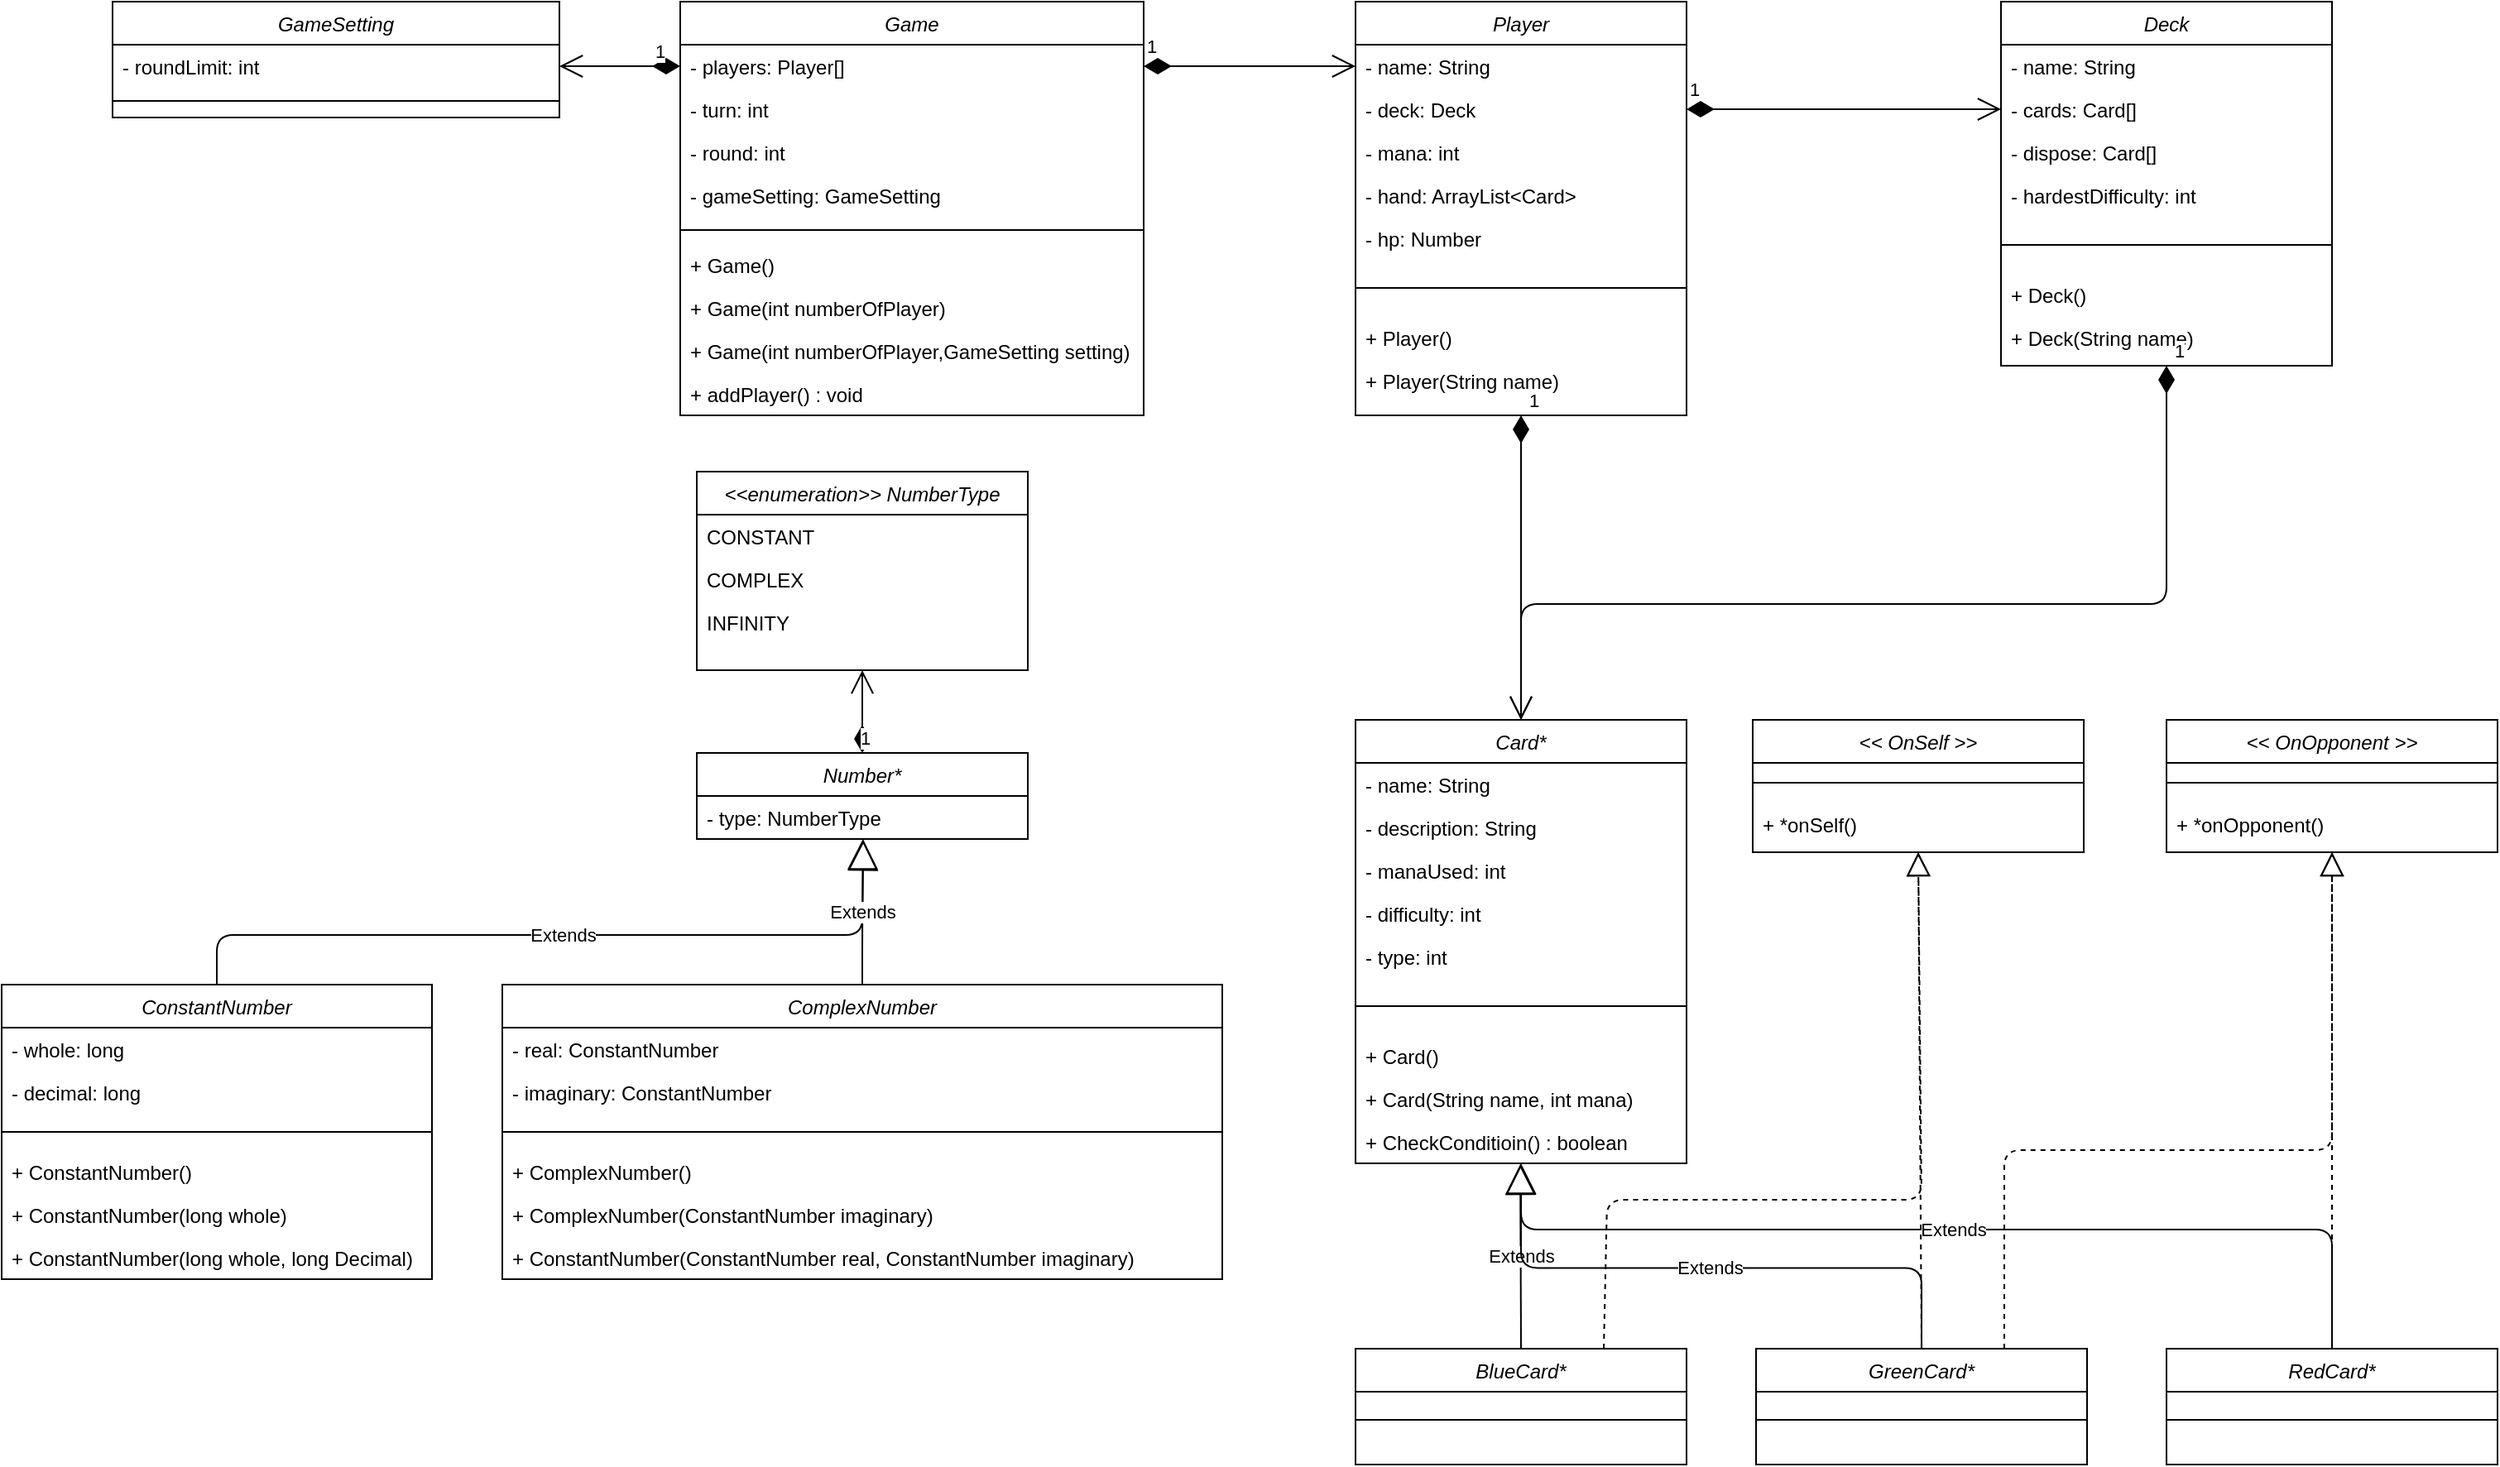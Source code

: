 <mxfile>
    <diagram id="C5RBs43oDa-KdzZeNtuy" name="Page-1">
        <mxGraphModel dx="2622" dy="1173" grid="1" gridSize="10" guides="1" tooltips="1" connect="1" arrows="1" fold="1" page="1" pageScale="1" pageWidth="827" pageHeight="1169" math="0" shadow="0">
            <root>
                <mxCell id="WIyWlLk6GJQsqaUBKTNV-0"/>
                <mxCell id="WIyWlLk6GJQsqaUBKTNV-1" parent="WIyWlLk6GJQsqaUBKTNV-0"/>
                <mxCell id="zkfFHV4jXpPFQw0GAbJ--0" value="Card*" style="swimlane;fontStyle=2;align=center;verticalAlign=top;childLayout=stackLayout;horizontal=1;startSize=26;horizontalStack=0;resizeParent=1;resizeLast=0;collapsible=1;marginBottom=0;rounded=0;shadow=0;strokeWidth=1;" parent="WIyWlLk6GJQsqaUBKTNV-1" vertex="1">
                    <mxGeometry x="68" y="580" width="200" height="268" as="geometry">
                        <mxRectangle x="40" y="40" width="160" height="26" as="alternateBounds"/>
                    </mxGeometry>
                </mxCell>
                <mxCell id="XECAw-OC-dHJoOH6bVZx-0" value="- name: String" style="text;align=left;verticalAlign=top;spacingLeft=4;spacingRight=4;overflow=hidden;rotatable=0;points=[[0,0.5],[1,0.5]];portConstraint=eastwest;" parent="zkfFHV4jXpPFQw0GAbJ--0" vertex="1">
                    <mxGeometry y="26" width="200" height="26" as="geometry"/>
                </mxCell>
                <mxCell id="20" value="- description: String" style="text;align=left;verticalAlign=top;spacingLeft=4;spacingRight=4;overflow=hidden;rotatable=0;points=[[0,0.5],[1,0.5]];portConstraint=eastwest;" parent="zkfFHV4jXpPFQw0GAbJ--0" vertex="1">
                    <mxGeometry y="52" width="200" height="26" as="geometry"/>
                </mxCell>
                <mxCell id="XECAw-OC-dHJoOH6bVZx-10" value="- manaUsed: int" style="text;align=left;verticalAlign=top;spacingLeft=4;spacingRight=4;overflow=hidden;rotatable=0;points=[[0,0.5],[1,0.5]];portConstraint=eastwest;" parent="zkfFHV4jXpPFQw0GAbJ--0" vertex="1">
                    <mxGeometry y="78" width="200" height="26" as="geometry"/>
                </mxCell>
                <mxCell id="23" value="- difficulty: int" style="text;align=left;verticalAlign=top;spacingLeft=4;spacingRight=4;overflow=hidden;rotatable=0;points=[[0,0.5],[1,0.5]];portConstraint=eastwest;" vertex="1" parent="zkfFHV4jXpPFQw0GAbJ--0">
                    <mxGeometry y="104" width="200" height="26" as="geometry"/>
                </mxCell>
                <mxCell id="24" value="- type: int" style="text;align=left;verticalAlign=top;spacingLeft=4;spacingRight=4;overflow=hidden;rotatable=0;points=[[0,0.5],[1,0.5]];portConstraint=eastwest;" vertex="1" parent="zkfFHV4jXpPFQw0GAbJ--0">
                    <mxGeometry y="130" width="200" height="26" as="geometry"/>
                </mxCell>
                <mxCell id="zkfFHV4jXpPFQw0GAbJ--4" value="" style="line;html=1;strokeWidth=1;align=left;verticalAlign=middle;spacingTop=-1;spacingLeft=3;spacingRight=3;rotatable=0;labelPosition=right;points=[];portConstraint=eastwest;" parent="zkfFHV4jXpPFQw0GAbJ--0" vertex="1">
                    <mxGeometry y="156" width="200" height="34" as="geometry"/>
                </mxCell>
                <mxCell id="1" value="+ Card()" style="text;align=left;verticalAlign=top;spacingLeft=4;spacingRight=4;overflow=hidden;rotatable=0;points=[[0,0.5],[1,0.5]];portConstraint=eastwest;" parent="zkfFHV4jXpPFQw0GAbJ--0" vertex="1">
                    <mxGeometry y="190" width="200" height="26" as="geometry"/>
                </mxCell>
                <mxCell id="0" value="+ Card(String name, int mana)" style="text;align=left;verticalAlign=top;spacingLeft=4;spacingRight=4;overflow=hidden;rotatable=0;points=[[0,0.5],[1,0.5]];portConstraint=eastwest;" parent="zkfFHV4jXpPFQw0GAbJ--0" vertex="1">
                    <mxGeometry y="216" width="200" height="26" as="geometry"/>
                </mxCell>
                <mxCell id="120" value="+ CheckConditioin() : boolean" style="text;align=left;verticalAlign=top;spacingLeft=4;spacingRight=4;overflow=hidden;rotatable=0;points=[[0,0.5],[1,0.5]];portConstraint=eastwest;" vertex="1" parent="zkfFHV4jXpPFQw0GAbJ--0">
                    <mxGeometry y="242" width="200" height="26" as="geometry"/>
                </mxCell>
                <mxCell id="35" value="&lt;&lt; OnSelf &gt;&gt;" style="swimlane;fontStyle=2;align=center;verticalAlign=top;childLayout=stackLayout;horizontal=1;startSize=26;horizontalStack=0;resizeParent=1;resizeLast=0;collapsible=1;marginBottom=0;rounded=0;shadow=0;strokeWidth=1;" vertex="1" parent="WIyWlLk6GJQsqaUBKTNV-1">
                    <mxGeometry x="308" y="580" width="200" height="80" as="geometry">
                        <mxRectangle x="40" y="40" width="160" height="26" as="alternateBounds"/>
                    </mxGeometry>
                </mxCell>
                <mxCell id="41" value="" style="line;html=1;strokeWidth=1;align=left;verticalAlign=middle;spacingTop=-1;spacingLeft=3;spacingRight=3;rotatable=0;labelPosition=right;points=[];portConstraint=eastwest;" vertex="1" parent="35">
                    <mxGeometry y="26" width="200" height="24" as="geometry"/>
                </mxCell>
                <mxCell id="42" value="+ *onSelf()" style="text;align=left;verticalAlign=top;spacingLeft=4;spacingRight=4;overflow=hidden;rotatable=0;points=[[0,0.5],[1,0.5]];portConstraint=eastwest;" vertex="1" parent="35">
                    <mxGeometry y="50" width="200" height="26" as="geometry"/>
                </mxCell>
                <mxCell id="45" value="&lt;&lt; OnOpponent &gt;&gt;" style="swimlane;fontStyle=2;align=center;verticalAlign=top;childLayout=stackLayout;horizontal=1;startSize=26;horizontalStack=0;resizeParent=1;resizeLast=0;collapsible=1;marginBottom=0;rounded=0;shadow=0;strokeWidth=1;" vertex="1" parent="WIyWlLk6GJQsqaUBKTNV-1">
                    <mxGeometry x="558" y="580" width="200" height="80" as="geometry">
                        <mxRectangle x="40" y="40" width="160" height="26" as="alternateBounds"/>
                    </mxGeometry>
                </mxCell>
                <mxCell id="46" value="" style="line;html=1;strokeWidth=1;align=left;verticalAlign=middle;spacingTop=-1;spacingLeft=3;spacingRight=3;rotatable=0;labelPosition=right;points=[];portConstraint=eastwest;" vertex="1" parent="45">
                    <mxGeometry y="26" width="200" height="24" as="geometry"/>
                </mxCell>
                <mxCell id="47" value="+ *onOpponent()" style="text;align=left;verticalAlign=top;spacingLeft=4;spacingRight=4;overflow=hidden;rotatable=0;points=[[0,0.5],[1,0.5]];portConstraint=eastwest;" vertex="1" parent="45">
                    <mxGeometry y="50" width="200" height="26" as="geometry"/>
                </mxCell>
                <mxCell id="48" value="BlueCard*" style="swimlane;fontStyle=2;align=center;verticalAlign=top;childLayout=stackLayout;horizontal=1;startSize=26;horizontalStack=0;resizeParent=1;resizeLast=0;collapsible=1;marginBottom=0;rounded=0;shadow=0;strokeWidth=1;" vertex="1" parent="WIyWlLk6GJQsqaUBKTNV-1">
                    <mxGeometry x="68" y="960" width="200" height="70" as="geometry">
                        <mxRectangle x="40" y="40" width="160" height="26" as="alternateBounds"/>
                    </mxGeometry>
                </mxCell>
                <mxCell id="54" value="" style="line;html=1;strokeWidth=1;align=left;verticalAlign=middle;spacingTop=-1;spacingLeft=3;spacingRight=3;rotatable=0;labelPosition=right;points=[];portConstraint=eastwest;" vertex="1" parent="48">
                    <mxGeometry y="26" width="200" height="34" as="geometry"/>
                </mxCell>
                <mxCell id="59" value="GreenCard*" style="swimlane;fontStyle=2;align=center;verticalAlign=top;childLayout=stackLayout;horizontal=1;startSize=26;horizontalStack=0;resizeParent=1;resizeLast=0;collapsible=1;marginBottom=0;rounded=0;shadow=0;strokeWidth=1;" vertex="1" parent="WIyWlLk6GJQsqaUBKTNV-1">
                    <mxGeometry x="310" y="960" width="200" height="70" as="geometry">
                        <mxRectangle x="40" y="40" width="160" height="26" as="alternateBounds"/>
                    </mxGeometry>
                </mxCell>
                <mxCell id="60" value="" style="line;html=1;strokeWidth=1;align=left;verticalAlign=middle;spacingTop=-1;spacingLeft=3;spacingRight=3;rotatable=0;labelPosition=right;points=[];portConstraint=eastwest;" vertex="1" parent="59">
                    <mxGeometry y="26" width="200" height="34" as="geometry"/>
                </mxCell>
                <mxCell id="61" value="RedCard*" style="swimlane;fontStyle=2;align=center;verticalAlign=top;childLayout=stackLayout;horizontal=1;startSize=26;horizontalStack=0;resizeParent=1;resizeLast=0;collapsible=1;marginBottom=0;rounded=0;shadow=0;strokeWidth=1;" vertex="1" parent="WIyWlLk6GJQsqaUBKTNV-1">
                    <mxGeometry x="558" y="960" width="200" height="70" as="geometry">
                        <mxRectangle x="40" y="40" width="160" height="26" as="alternateBounds"/>
                    </mxGeometry>
                </mxCell>
                <mxCell id="62" value="" style="line;html=1;strokeWidth=1;align=left;verticalAlign=middle;spacingTop=-1;spacingLeft=3;spacingRight=3;rotatable=0;labelPosition=right;points=[];portConstraint=eastwest;" vertex="1" parent="61">
                    <mxGeometry y="26" width="200" height="34" as="geometry"/>
                </mxCell>
                <mxCell id="73" value="Player" style="swimlane;fontStyle=2;align=center;verticalAlign=top;childLayout=stackLayout;horizontal=1;startSize=26;horizontalStack=0;resizeParent=1;resizeLast=0;collapsible=1;marginBottom=0;rounded=0;shadow=0;strokeWidth=1;" vertex="1" parent="WIyWlLk6GJQsqaUBKTNV-1">
                    <mxGeometry x="68" y="146" width="200" height="250" as="geometry">
                        <mxRectangle x="40" y="40" width="160" height="26" as="alternateBounds"/>
                    </mxGeometry>
                </mxCell>
                <mxCell id="74" value="- name: String" style="text;align=left;verticalAlign=top;spacingLeft=4;spacingRight=4;overflow=hidden;rotatable=0;points=[[0,0.5],[1,0.5]];portConstraint=eastwest;" vertex="1" parent="73">
                    <mxGeometry y="26" width="200" height="26" as="geometry"/>
                </mxCell>
                <mxCell id="75" value="- deck: Deck" style="text;align=left;verticalAlign=top;spacingLeft=4;spacingRight=4;overflow=hidden;rotatable=0;points=[[0,0.5],[1,0.5]];portConstraint=eastwest;" vertex="1" parent="73">
                    <mxGeometry y="52" width="200" height="26" as="geometry"/>
                </mxCell>
                <mxCell id="76" value="- mana: int" style="text;align=left;verticalAlign=top;spacingLeft=4;spacingRight=4;overflow=hidden;rotatable=0;points=[[0,0.5],[1,0.5]];portConstraint=eastwest;" vertex="1" parent="73">
                    <mxGeometry y="78" width="200" height="26" as="geometry"/>
                </mxCell>
                <mxCell id="77" value="- hand: ArrayList&lt;Card&gt;" style="text;align=left;verticalAlign=top;spacingLeft=4;spacingRight=4;overflow=hidden;rotatable=0;points=[[0,0.5],[1,0.5]];portConstraint=eastwest;" vertex="1" parent="73">
                    <mxGeometry y="104" width="200" height="26" as="geometry"/>
                </mxCell>
                <mxCell id="78" value="- hp: Number" style="text;align=left;verticalAlign=top;spacingLeft=4;spacingRight=4;overflow=hidden;rotatable=0;points=[[0,0.5],[1,0.5]];portConstraint=eastwest;" vertex="1" parent="73">
                    <mxGeometry y="130" width="200" height="26" as="geometry"/>
                </mxCell>
                <mxCell id="79" value="" style="line;html=1;strokeWidth=1;align=left;verticalAlign=middle;spacingTop=-1;spacingLeft=3;spacingRight=3;rotatable=0;labelPosition=right;points=[];portConstraint=eastwest;" vertex="1" parent="73">
                    <mxGeometry y="156" width="200" height="34" as="geometry"/>
                </mxCell>
                <mxCell id="80" value="+ Player()" style="text;align=left;verticalAlign=top;spacingLeft=4;spacingRight=4;overflow=hidden;rotatable=0;points=[[0,0.5],[1,0.5]];portConstraint=eastwest;" vertex="1" parent="73">
                    <mxGeometry y="190" width="200" height="26" as="geometry"/>
                </mxCell>
                <mxCell id="81" value="+ Player(String name)" style="text;align=left;verticalAlign=top;spacingLeft=4;spacingRight=4;overflow=hidden;rotatable=0;points=[[0,0.5],[1,0.5]];portConstraint=eastwest;" vertex="1" parent="73">
                    <mxGeometry y="216" width="200" height="26" as="geometry"/>
                </mxCell>
                <mxCell id="82" value="Deck" style="swimlane;fontStyle=2;align=center;verticalAlign=top;childLayout=stackLayout;horizontal=1;startSize=26;horizontalStack=0;resizeParent=1;resizeLast=0;collapsible=1;marginBottom=0;rounded=0;shadow=0;strokeWidth=1;" vertex="1" parent="WIyWlLk6GJQsqaUBKTNV-1">
                    <mxGeometry x="458" y="146" width="200" height="220" as="geometry">
                        <mxRectangle x="40" y="40" width="160" height="26" as="alternateBounds"/>
                    </mxGeometry>
                </mxCell>
                <mxCell id="83" value="- name: String" style="text;align=left;verticalAlign=top;spacingLeft=4;spacingRight=4;overflow=hidden;rotatable=0;points=[[0,0.5],[1,0.5]];portConstraint=eastwest;" vertex="1" parent="82">
                    <mxGeometry y="26" width="200" height="26" as="geometry"/>
                </mxCell>
                <mxCell id="84" value="- cards: Card[]" style="text;align=left;verticalAlign=top;spacingLeft=4;spacingRight=4;overflow=hidden;rotatable=0;points=[[0,0.5],[1,0.5]];portConstraint=eastwest;" vertex="1" parent="82">
                    <mxGeometry y="52" width="200" height="26" as="geometry"/>
                </mxCell>
                <mxCell id="85" value="- dispose: Card[]" style="text;align=left;verticalAlign=top;spacingLeft=4;spacingRight=4;overflow=hidden;rotatable=0;points=[[0,0.5],[1,0.5]];portConstraint=eastwest;" vertex="1" parent="82">
                    <mxGeometry y="78" width="200" height="26" as="geometry"/>
                </mxCell>
                <mxCell id="86" value="- hardestDifficulty: int" style="text;align=left;verticalAlign=top;spacingLeft=4;spacingRight=4;overflow=hidden;rotatable=0;points=[[0,0.5],[1,0.5]];portConstraint=eastwest;" vertex="1" parent="82">
                    <mxGeometry y="104" width="200" height="26" as="geometry"/>
                </mxCell>
                <mxCell id="88" value="" style="line;html=1;strokeWidth=1;align=left;verticalAlign=middle;spacingTop=-1;spacingLeft=3;spacingRight=3;rotatable=0;labelPosition=right;points=[];portConstraint=eastwest;" vertex="1" parent="82">
                    <mxGeometry y="130" width="200" height="34" as="geometry"/>
                </mxCell>
                <mxCell id="89" value="+ Deck()" style="text;align=left;verticalAlign=top;spacingLeft=4;spacingRight=4;overflow=hidden;rotatable=0;points=[[0,0.5],[1,0.5]];portConstraint=eastwest;" vertex="1" parent="82">
                    <mxGeometry y="164" width="200" height="26" as="geometry"/>
                </mxCell>
                <mxCell id="90" value="+ Deck(String name)" style="text;align=left;verticalAlign=top;spacingLeft=4;spacingRight=4;overflow=hidden;rotatable=0;points=[[0,0.5],[1,0.5]];portConstraint=eastwest;" vertex="1" parent="82">
                    <mxGeometry y="190" width="200" height="26" as="geometry"/>
                </mxCell>
                <mxCell id="91" value="ConstantNumber" style="swimlane;fontStyle=2;align=center;verticalAlign=top;childLayout=stackLayout;horizontal=1;startSize=26;horizontalStack=0;resizeParent=1;resizeLast=0;collapsible=1;marginBottom=0;rounded=0;shadow=0;strokeWidth=1;" vertex="1" parent="WIyWlLk6GJQsqaUBKTNV-1">
                    <mxGeometry x="-750" y="740" width="260" height="178" as="geometry">
                        <mxRectangle x="40" y="40" width="160" height="26" as="alternateBounds"/>
                    </mxGeometry>
                </mxCell>
                <mxCell id="92" value="- whole: long" style="text;align=left;verticalAlign=top;spacingLeft=4;spacingRight=4;overflow=hidden;rotatable=0;points=[[0,0.5],[1,0.5]];portConstraint=eastwest;" vertex="1" parent="91">
                    <mxGeometry y="26" width="260" height="26" as="geometry"/>
                </mxCell>
                <mxCell id="93" value="- decimal: long" style="text;align=left;verticalAlign=top;spacingLeft=4;spacingRight=4;overflow=hidden;rotatable=0;points=[[0,0.5],[1,0.5]];portConstraint=eastwest;" vertex="1" parent="91">
                    <mxGeometry y="52" width="260" height="26" as="geometry"/>
                </mxCell>
                <mxCell id="97" value="" style="line;html=1;strokeWidth=1;align=left;verticalAlign=middle;spacingTop=-1;spacingLeft=3;spacingRight=3;rotatable=0;labelPosition=right;points=[];portConstraint=eastwest;" vertex="1" parent="91">
                    <mxGeometry y="78" width="260" height="22" as="geometry"/>
                </mxCell>
                <mxCell id="98" value="+ ConstantNumber()" style="text;align=left;verticalAlign=top;spacingLeft=4;spacingRight=4;overflow=hidden;rotatable=0;points=[[0,0.5],[1,0.5]];portConstraint=eastwest;" vertex="1" parent="91">
                    <mxGeometry y="100" width="260" height="26" as="geometry"/>
                </mxCell>
                <mxCell id="116" value="+ ConstantNumber(long whole)" style="text;align=left;verticalAlign=top;spacingLeft=4;spacingRight=4;overflow=hidden;rotatable=0;points=[[0,0.5],[1,0.5]];portConstraint=eastwest;" vertex="1" parent="91">
                    <mxGeometry y="126" width="260" height="26" as="geometry"/>
                </mxCell>
                <mxCell id="117" value="+ ConstantNumber(long whole, long Decimal)" style="text;align=left;verticalAlign=top;spacingLeft=4;spacingRight=4;overflow=hidden;rotatable=0;points=[[0,0.5],[1,0.5]];portConstraint=eastwest;" vertex="1" parent="91">
                    <mxGeometry y="152" width="260" height="26" as="geometry"/>
                </mxCell>
                <mxCell id="100" value="Number*" style="swimlane;fontStyle=2;align=center;verticalAlign=top;childLayout=stackLayout;horizontal=1;startSize=26;horizontalStack=0;resizeParent=1;resizeLast=0;collapsible=1;marginBottom=0;rounded=0;shadow=0;strokeWidth=1;" vertex="1" parent="WIyWlLk6GJQsqaUBKTNV-1">
                    <mxGeometry x="-330" y="600" width="200" height="52" as="geometry">
                        <mxRectangle x="40" y="40" width="160" height="26" as="alternateBounds"/>
                    </mxGeometry>
                </mxCell>
                <mxCell id="103" value="- type: NumberType" style="text;align=left;verticalAlign=top;spacingLeft=4;spacingRight=4;overflow=hidden;rotatable=0;points=[[0,0.5],[1,0.5]];portConstraint=eastwest;" vertex="1" parent="100">
                    <mxGeometry y="26" width="200" height="26" as="geometry"/>
                </mxCell>
                <mxCell id="109" value="&lt;&lt;enumeration&gt;&gt; NumberType" style="swimlane;fontStyle=2;align=center;verticalAlign=top;childLayout=stackLayout;horizontal=1;startSize=26;horizontalStack=0;resizeParent=1;resizeLast=0;collapsible=1;marginBottom=0;rounded=0;shadow=0;strokeWidth=1;" vertex="1" parent="WIyWlLk6GJQsqaUBKTNV-1">
                    <mxGeometry x="-330" y="430" width="200" height="120" as="geometry">
                        <mxRectangle x="40" y="40" width="160" height="26" as="alternateBounds"/>
                    </mxGeometry>
                </mxCell>
                <mxCell id="110" value="CONSTANT" style="text;align=left;verticalAlign=top;spacingLeft=4;spacingRight=4;overflow=hidden;rotatable=0;points=[[0,0.5],[1,0.5]];portConstraint=eastwest;" vertex="1" parent="109">
                    <mxGeometry y="26" width="200" height="26" as="geometry"/>
                </mxCell>
                <mxCell id="111" value="COMPLEX" style="text;align=left;verticalAlign=top;spacingLeft=4;spacingRight=4;overflow=hidden;rotatable=0;points=[[0,0.5],[1,0.5]];portConstraint=eastwest;" vertex="1" parent="109">
                    <mxGeometry y="52" width="200" height="26" as="geometry"/>
                </mxCell>
                <mxCell id="118" value="INFINITY" style="text;align=left;verticalAlign=top;spacingLeft=4;spacingRight=4;overflow=hidden;rotatable=0;points=[[0,0.5],[1,0.5]];portConstraint=eastwest;" vertex="1" parent="109">
                    <mxGeometry y="78" width="200" height="26" as="geometry"/>
                </mxCell>
                <mxCell id="122" value="1" style="endArrow=open;html=1;endSize=12;startArrow=diamondThin;startSize=14;startFill=1;edgeStyle=orthogonalEdgeStyle;align=left;verticalAlign=bottom;exitX=0.5;exitY=0;exitDx=0;exitDy=0;" edge="1" parent="WIyWlLk6GJQsqaUBKTNV-1" source="100">
                    <mxGeometry x="-1" y="3" relative="1" as="geometry">
                        <mxPoint x="-130" y="610" as="sourcePoint"/>
                        <mxPoint x="-230" y="550" as="targetPoint"/>
                    </mxGeometry>
                </mxCell>
                <mxCell id="124" value="Extends" style="endArrow=block;endSize=16;endFill=0;html=1;exitX=0.5;exitY=0;exitDx=0;exitDy=0;entryX=0.503;entryY=1.025;entryDx=0;entryDy=0;entryPerimeter=0;" edge="1" parent="WIyWlLk6GJQsqaUBKTNV-1" source="91" target="103">
                    <mxGeometry width="160" relative="1" as="geometry">
                        <mxPoint x="-360" y="720" as="sourcePoint"/>
                        <mxPoint x="-230" y="680" as="targetPoint"/>
                        <Array as="points">
                            <mxPoint x="-620" y="710"/>
                            <mxPoint x="-230" y="710"/>
                        </Array>
                    </mxGeometry>
                </mxCell>
                <mxCell id="125" value="1" style="endArrow=open;html=1;endSize=12;startArrow=diamondThin;startSize=14;startFill=1;edgeStyle=orthogonalEdgeStyle;align=left;verticalAlign=bottom;entryX=0;entryY=0.5;entryDx=0;entryDy=0;exitX=1;exitY=0.5;exitDx=0;exitDy=0;" edge="1" parent="WIyWlLk6GJQsqaUBKTNV-1" source="75" target="84">
                    <mxGeometry x="-1" y="3" relative="1" as="geometry">
                        <mxPoint x="268" y="206" as="sourcePoint"/>
                        <mxPoint x="428" y="206" as="targetPoint"/>
                        <Array as="points">
                            <mxPoint x="368" y="211"/>
                            <mxPoint x="368" y="211"/>
                        </Array>
                    </mxGeometry>
                </mxCell>
                <mxCell id="127" value="1" style="endArrow=open;html=1;endSize=12;startArrow=diamondThin;startSize=14;startFill=1;edgeStyle=orthogonalEdgeStyle;align=left;verticalAlign=bottom;entryX=0.5;entryY=0;entryDx=0;entryDy=0;exitX=0.5;exitY=1;exitDx=0;exitDy=0;" edge="1" parent="WIyWlLk6GJQsqaUBKTNV-1" source="73" target="zkfFHV4jXpPFQw0GAbJ--0">
                    <mxGeometry x="-1" y="3" relative="1" as="geometry">
                        <mxPoint x="210" y="510" as="sourcePoint"/>
                        <mxPoint x="400" y="510" as="targetPoint"/>
                        <Array as="points"/>
                    </mxGeometry>
                </mxCell>
                <mxCell id="128" value="1" style="endArrow=open;html=1;endSize=12;startArrow=diamondThin;startSize=14;startFill=1;edgeStyle=orthogonalEdgeStyle;align=left;verticalAlign=bottom;entryX=0.5;entryY=0;entryDx=0;entryDy=0;exitX=0.5;exitY=1;exitDx=0;exitDy=0;" edge="1" parent="WIyWlLk6GJQsqaUBKTNV-1" source="82" target="zkfFHV4jXpPFQw0GAbJ--0">
                    <mxGeometry x="-1" y="3" relative="1" as="geometry">
                        <mxPoint x="355.11" y="440.002" as="sourcePoint"/>
                        <mxPoint x="320" y="573.77" as="targetPoint"/>
                        <Array as="points">
                            <mxPoint x="558" y="510"/>
                            <mxPoint x="168" y="510"/>
                        </Array>
                    </mxGeometry>
                </mxCell>
                <mxCell id="130" value="Extends" style="endArrow=block;endSize=16;endFill=0;html=1;entryX=0.498;entryY=1.019;entryDx=0;entryDy=0;entryPerimeter=0;exitX=0.5;exitY=0;exitDx=0;exitDy=0;" edge="1" parent="WIyWlLk6GJQsqaUBKTNV-1" source="48" target="120">
                    <mxGeometry x="0.001" width="160" relative="1" as="geometry">
                        <mxPoint x="20" y="890" as="sourcePoint"/>
                        <mxPoint x="180" y="890" as="targetPoint"/>
                        <mxPoint as="offset"/>
                    </mxGeometry>
                </mxCell>
                <mxCell id="131" value="Extends" style="endArrow=block;endSize=16;endFill=0;html=1;exitX=0.5;exitY=0;exitDx=0;exitDy=0;entryX=0.499;entryY=1.018;entryDx=0;entryDy=0;entryPerimeter=0;" edge="1" parent="WIyWlLk6GJQsqaUBKTNV-1" source="59" target="120">
                    <mxGeometry x="0.001" width="160" relative="1" as="geometry">
                        <mxPoint x="410" y="961.22" as="sourcePoint"/>
                        <mxPoint x="168" y="850" as="targetPoint"/>
                        <mxPoint as="offset"/>
                        <Array as="points">
                            <mxPoint x="410" y="911.22"/>
                            <mxPoint x="168" y="911.22"/>
                        </Array>
                    </mxGeometry>
                </mxCell>
                <mxCell id="132" value="Extends" style="endArrow=block;endSize=16;endFill=0;html=1;exitX=0.5;exitY=0;exitDx=0;exitDy=0;" edge="1" parent="WIyWlLk6GJQsqaUBKTNV-1" source="61">
                    <mxGeometry width="160" relative="1" as="geometry">
                        <mxPoint x="656" y="958" as="sourcePoint"/>
                        <mxPoint x="168" y="848" as="targetPoint"/>
                        <Array as="points">
                            <mxPoint x="658" y="888"/>
                            <mxPoint x="168" y="888"/>
                        </Array>
                    </mxGeometry>
                </mxCell>
                <mxCell id="134" value="" style="endArrow=block;dashed=1;endFill=0;endSize=12;html=1;exitX=0.5;exitY=0;exitDx=0;exitDy=0;entryX=0.5;entryY=1;entryDx=0;entryDy=0;" edge="1" parent="WIyWlLk6GJQsqaUBKTNV-1" source="59" target="35">
                    <mxGeometry width="160" relative="1" as="geometry">
                        <mxPoint x="320" y="830" as="sourcePoint"/>
                        <mxPoint x="480" y="830" as="targetPoint"/>
                    </mxGeometry>
                </mxCell>
                <mxCell id="135" value="" style="endArrow=block;dashed=1;endFill=0;endSize=12;html=1;exitX=0.75;exitY=0;exitDx=0;exitDy=0;entryX=0.5;entryY=1;entryDx=0;entryDy=0;" edge="1" parent="WIyWlLk6GJQsqaUBKTNV-1" source="48" target="35">
                    <mxGeometry width="160" relative="1" as="geometry">
                        <mxPoint x="420" y="970" as="sourcePoint"/>
                        <mxPoint x="460" y="680" as="targetPoint"/>
                        <Array as="points">
                            <mxPoint x="220" y="870"/>
                            <mxPoint x="410" y="870"/>
                        </Array>
                    </mxGeometry>
                </mxCell>
                <mxCell id="136" value="" style="endArrow=block;dashed=1;endFill=0;endSize=12;html=1;entryX=0.5;entryY=1;entryDx=0;entryDy=0;exitX=0.5;exitY=0;exitDx=0;exitDy=0;" edge="1" parent="WIyWlLk6GJQsqaUBKTNV-1" source="61" target="45">
                    <mxGeometry width="160" relative="1" as="geometry">
                        <mxPoint x="380" y="830" as="sourcePoint"/>
                        <mxPoint x="540" y="830" as="targetPoint"/>
                    </mxGeometry>
                </mxCell>
                <mxCell id="137" value="" style="endArrow=block;dashed=1;endFill=0;endSize=12;html=1;entryX=0.5;entryY=1;entryDx=0;entryDy=0;exitX=0.75;exitY=0;exitDx=0;exitDy=0;" edge="1" parent="WIyWlLk6GJQsqaUBKTNV-1" source="59" target="45">
                    <mxGeometry width="160" relative="1" as="geometry">
                        <mxPoint x="630" y="960" as="sourcePoint"/>
                        <mxPoint x="630" y="660" as="targetPoint"/>
                        <Array as="points">
                            <mxPoint x="460" y="840"/>
                            <mxPoint x="658" y="840"/>
                        </Array>
                    </mxGeometry>
                </mxCell>
                <mxCell id="142" value="Game" style="swimlane;fontStyle=2;align=center;verticalAlign=top;childLayout=stackLayout;horizontal=1;startSize=26;horizontalStack=0;resizeParent=1;resizeLast=0;collapsible=1;marginBottom=0;rounded=0;shadow=0;strokeWidth=1;" vertex="1" parent="WIyWlLk6GJQsqaUBKTNV-1">
                    <mxGeometry x="-340" y="146" width="280" height="250" as="geometry">
                        <mxRectangle x="40" y="40" width="160" height="26" as="alternateBounds"/>
                    </mxGeometry>
                </mxCell>
                <mxCell id="143" value="- players: Player[]" style="text;align=left;verticalAlign=top;spacingLeft=4;spacingRight=4;overflow=hidden;rotatable=0;points=[[0,0.5],[1,0.5]];portConstraint=eastwest;" vertex="1" parent="142">
                    <mxGeometry y="26" width="280" height="26" as="geometry"/>
                </mxCell>
                <mxCell id="144" value="- turn: int" style="text;align=left;verticalAlign=top;spacingLeft=4;spacingRight=4;overflow=hidden;rotatable=0;points=[[0,0.5],[1,0.5]];portConstraint=eastwest;" vertex="1" parent="142">
                    <mxGeometry y="52" width="280" height="26" as="geometry"/>
                </mxCell>
                <mxCell id="149" value="- round: int" style="text;align=left;verticalAlign=top;spacingLeft=4;spacingRight=4;overflow=hidden;rotatable=0;points=[[0,0.5],[1,0.5]];portConstraint=eastwest;" vertex="1" parent="142">
                    <mxGeometry y="78" width="280" height="26" as="geometry"/>
                </mxCell>
                <mxCell id="150" value="- gameSetting: GameSetting" style="text;align=left;verticalAlign=top;spacingLeft=4;spacingRight=4;overflow=hidden;rotatable=0;points=[[0,0.5],[1,0.5]];portConstraint=eastwest;" vertex="1" parent="142">
                    <mxGeometry y="104" width="280" height="26" as="geometry"/>
                </mxCell>
                <mxCell id="145" value="" style="line;html=1;strokeWidth=1;align=left;verticalAlign=middle;spacingTop=-1;spacingLeft=3;spacingRight=3;rotatable=0;labelPosition=right;points=[];portConstraint=eastwest;" vertex="1" parent="142">
                    <mxGeometry y="130" width="280" height="16" as="geometry"/>
                </mxCell>
                <mxCell id="146" value="+ Game()" style="text;align=left;verticalAlign=top;spacingLeft=4;spacingRight=4;overflow=hidden;rotatable=0;points=[[0,0.5],[1,0.5]];portConstraint=eastwest;" vertex="1" parent="142">
                    <mxGeometry y="146" width="280" height="26" as="geometry"/>
                </mxCell>
                <mxCell id="160" value="+ Game(int numberOfPlayer)" style="text;align=left;verticalAlign=top;spacingLeft=4;spacingRight=4;overflow=hidden;rotatable=0;points=[[0,0.5],[1,0.5]];portConstraint=eastwest;" vertex="1" parent="142">
                    <mxGeometry y="172" width="280" height="26" as="geometry"/>
                </mxCell>
                <mxCell id="161" value="+ Game(int numberOfPlayer,GameSetting setting)" style="text;align=left;verticalAlign=top;spacingLeft=4;spacingRight=4;overflow=hidden;rotatable=0;points=[[0,0.5],[1,0.5]];portConstraint=eastwest;" vertex="1" parent="142">
                    <mxGeometry y="198" width="280" height="26" as="geometry"/>
                </mxCell>
                <mxCell id="147" value="+ addPlayer() : void" style="text;align=left;verticalAlign=top;spacingLeft=4;spacingRight=4;overflow=hidden;rotatable=0;points=[[0,0.5],[1,0.5]];portConstraint=eastwest;" vertex="1" parent="142">
                    <mxGeometry y="224" width="280" height="26" as="geometry"/>
                </mxCell>
                <mxCell id="151" value="GameSetting" style="swimlane;fontStyle=2;align=center;verticalAlign=top;childLayout=stackLayout;horizontal=1;startSize=26;horizontalStack=0;resizeParent=1;resizeLast=0;collapsible=1;marginBottom=0;rounded=0;shadow=0;strokeWidth=1;" vertex="1" parent="WIyWlLk6GJQsqaUBKTNV-1">
                    <mxGeometry x="-683" y="146" width="270" height="70" as="geometry">
                        <mxRectangle x="40" y="40" width="160" height="26" as="alternateBounds"/>
                    </mxGeometry>
                </mxCell>
                <mxCell id="152" value="- roundLimit: int" style="text;align=left;verticalAlign=top;spacingLeft=4;spacingRight=4;overflow=hidden;rotatable=0;points=[[0,0.5],[1,0.5]];portConstraint=eastwest;" vertex="1" parent="151">
                    <mxGeometry y="26" width="270" height="26" as="geometry"/>
                </mxCell>
                <mxCell id="156" value="" style="line;html=1;strokeWidth=1;align=left;verticalAlign=middle;spacingTop=-1;spacingLeft=3;spacingRight=3;rotatable=0;labelPosition=right;points=[];portConstraint=eastwest;" vertex="1" parent="151">
                    <mxGeometry y="52" width="270" height="16" as="geometry"/>
                </mxCell>
                <mxCell id="159" value="1" style="endArrow=open;html=1;endSize=12;startArrow=diamondThin;startSize=14;startFill=1;edgeStyle=orthogonalEdgeStyle;align=left;verticalAlign=bottom;entryX=1;entryY=0.5;entryDx=0;entryDy=0;exitX=0;exitY=0.5;exitDx=0;exitDy=0;" edge="1" parent="WIyWlLk6GJQsqaUBKTNV-1" source="143" target="152">
                    <mxGeometry x="-0.533" relative="1" as="geometry">
                        <mxPoint x="-420" y="350" as="sourcePoint"/>
                        <mxPoint x="-260" y="350" as="targetPoint"/>
                        <mxPoint as="offset"/>
                    </mxGeometry>
                </mxCell>
                <mxCell id="162" value="ComplexNumber" style="swimlane;fontStyle=2;align=center;verticalAlign=top;childLayout=stackLayout;horizontal=1;startSize=26;horizontalStack=0;resizeParent=1;resizeLast=0;collapsible=1;marginBottom=0;rounded=0;shadow=0;strokeWidth=1;" vertex="1" parent="WIyWlLk6GJQsqaUBKTNV-1">
                    <mxGeometry x="-447.5" y="740" width="435" height="178" as="geometry">
                        <mxRectangle x="40" y="40" width="160" height="26" as="alternateBounds"/>
                    </mxGeometry>
                </mxCell>
                <mxCell id="163" value="- real: ConstantNumber" style="text;align=left;verticalAlign=top;spacingLeft=4;spacingRight=4;overflow=hidden;rotatable=0;points=[[0,0.5],[1,0.5]];portConstraint=eastwest;" vertex="1" parent="162">
                    <mxGeometry y="26" width="435" height="26" as="geometry"/>
                </mxCell>
                <mxCell id="164" value="- imaginary: ConstantNumber" style="text;align=left;verticalAlign=top;spacingLeft=4;spacingRight=4;overflow=hidden;rotatable=0;points=[[0,0.5],[1,0.5]];portConstraint=eastwest;" vertex="1" parent="162">
                    <mxGeometry y="52" width="435" height="26" as="geometry"/>
                </mxCell>
                <mxCell id="165" value="" style="line;html=1;strokeWidth=1;align=left;verticalAlign=middle;spacingTop=-1;spacingLeft=3;spacingRight=3;rotatable=0;labelPosition=right;points=[];portConstraint=eastwest;" vertex="1" parent="162">
                    <mxGeometry y="78" width="435" height="22" as="geometry"/>
                </mxCell>
                <mxCell id="166" value="+ ComplexNumber()" style="text;align=left;verticalAlign=top;spacingLeft=4;spacingRight=4;overflow=hidden;rotatable=0;points=[[0,0.5],[1,0.5]];portConstraint=eastwest;" vertex="1" parent="162">
                    <mxGeometry y="100" width="435" height="26" as="geometry"/>
                </mxCell>
                <mxCell id="167" value="+ ComplexNumber(ConstantNumber imaginary)" style="text;align=left;verticalAlign=top;spacingLeft=4;spacingRight=4;overflow=hidden;rotatable=0;points=[[0,0.5],[1,0.5]];portConstraint=eastwest;" vertex="1" parent="162">
                    <mxGeometry y="126" width="435" height="26" as="geometry"/>
                </mxCell>
                <mxCell id="168" value="+ ConstantNumber(ConstantNumber real, ConstantNumber imaginary)" style="text;align=left;verticalAlign=top;spacingLeft=4;spacingRight=4;overflow=hidden;rotatable=0;points=[[0,0.5],[1,0.5]];portConstraint=eastwest;" vertex="1" parent="162">
                    <mxGeometry y="152" width="435" height="26" as="geometry"/>
                </mxCell>
                <mxCell id="169" value="Extends" style="endArrow=block;endSize=16;endFill=0;html=1;exitX=0.5;exitY=0;exitDx=0;exitDy=0;entryX=0.502;entryY=1;entryDx=0;entryDy=0;entryPerimeter=0;" edge="1" parent="WIyWlLk6GJQsqaUBKTNV-1" source="162" target="103">
                    <mxGeometry width="160" relative="1" as="geometry">
                        <mxPoint x="-620" y="730" as="sourcePoint"/>
                        <mxPoint x="-230" y="680" as="targetPoint"/>
                        <Array as="points">
                            <mxPoint x="-230" y="710"/>
                        </Array>
                    </mxGeometry>
                </mxCell>
                <mxCell id="170" value="1" style="endArrow=open;html=1;endSize=12;startArrow=diamondThin;startSize=14;startFill=1;edgeStyle=orthogonalEdgeStyle;align=left;verticalAlign=bottom;entryX=0;entryY=0.5;entryDx=0;entryDy=0;exitX=1;exitY=0.5;exitDx=0;exitDy=0;" edge="1" parent="WIyWlLk6GJQsqaUBKTNV-1" source="143" target="74">
                    <mxGeometry x="-1" y="3" relative="1" as="geometry">
                        <mxPoint x="-22.5" y="121.75" as="sourcePoint"/>
                        <mxPoint x="98.5" y="120" as="targetPoint"/>
                        <Array as="points">
                            <mxPoint x="-50" y="185"/>
                        </Array>
                    </mxGeometry>
                </mxCell>
            </root>
        </mxGraphModel>
    </diagram>
</mxfile>